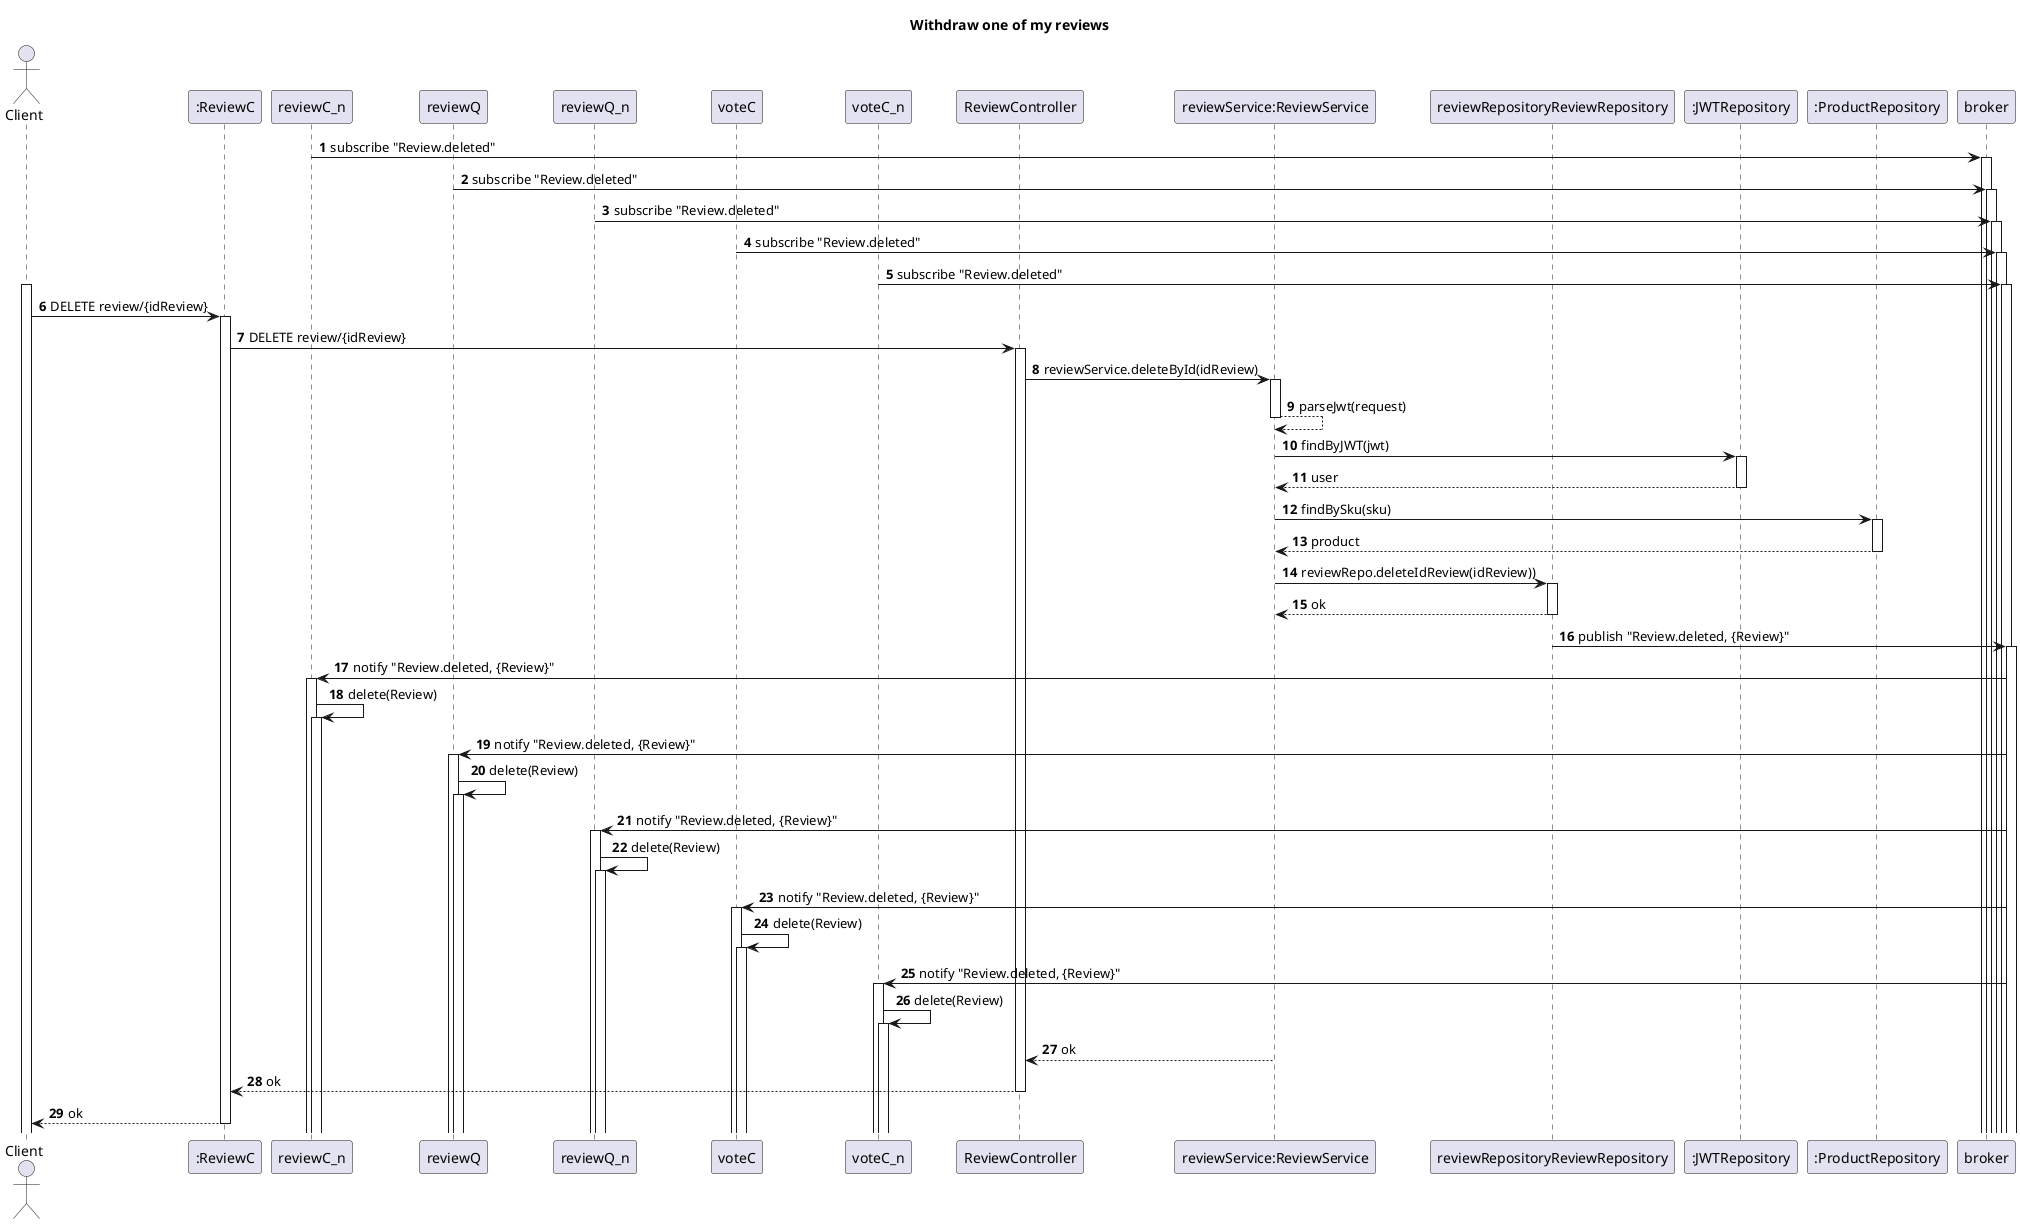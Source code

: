 @startuml
'https://plantuml.com/sequence-diagram

title Withdraw one of my reviews
autoactivate on
autonumber




actor "Client" as User



reviewC_n -> broker: subscribe "Review.deleted"
reviewQ -> broker: subscribe "Review.deleted"
reviewQ_n -> broker: subscribe "Review.deleted"
voteC -> broker: subscribe "Review.deleted"
voteC_n -> broker: subscribe "Review.deleted"

participant ":ReviewC" as reviewC
participant ":ReviewC_n" as reviewC_n
participant ":ReviewQ" as reviewQ
participant ":ReviewQ_n" as reviewQ_n
participant ":VoteC" as voteC
participant ":VoteC_n" as voteC_n

participant "ReviewController" as Ctrl
participant "reviewService:ReviewService" as service
participant "reviewRepositoryReviewRepository" as repo
participant ":JWTRepository" as jwtRepository
participant ":ProductRepository" as productRepository

participant ":MessageBroker" as broker




activate User
User -> reviewC : DELETE review/{idReview}
reviewC -> Ctrl: DELETE review/{idReview}
Ctrl -> service : reviewService.deleteById(idReview)

service --> service : parseJwt(request)
service -> jwtRepository: findByJWT(jwt)
jwtRepository --> service: user

service -> productRepository :findBySku(sku)
productRepository --> service: product
service -> repo: reviewRepo.deleteIdReview(idReview))
repo --> service: ok
repo -> broker: publish "Review.deleted, {Review}"

reviewC_n <- broker: notify "Review.deleted, {Review}"
reviewC_n -> reviewC_n: delete(Review)
reviewQ <- broker: notify "Review.deleted, {Review}"
reviewQ -> reviewQ: delete(Review)
reviewQ_n <- broker: notify "Review.deleted, {Review}"
reviewQ_n -> reviewQ_n: delete(Review)
voteC <- broker: notify "Review.deleted, {Review}"
voteC -> voteC: delete(Review)
voteC_n <- broker: notify "Review.deleted, {Review}"
voteC_n -> voteC_n: delete(Review)


service --> Ctrl: ok
Ctrl --> reviewC: ok
reviewC --> User: ok



@enduml
